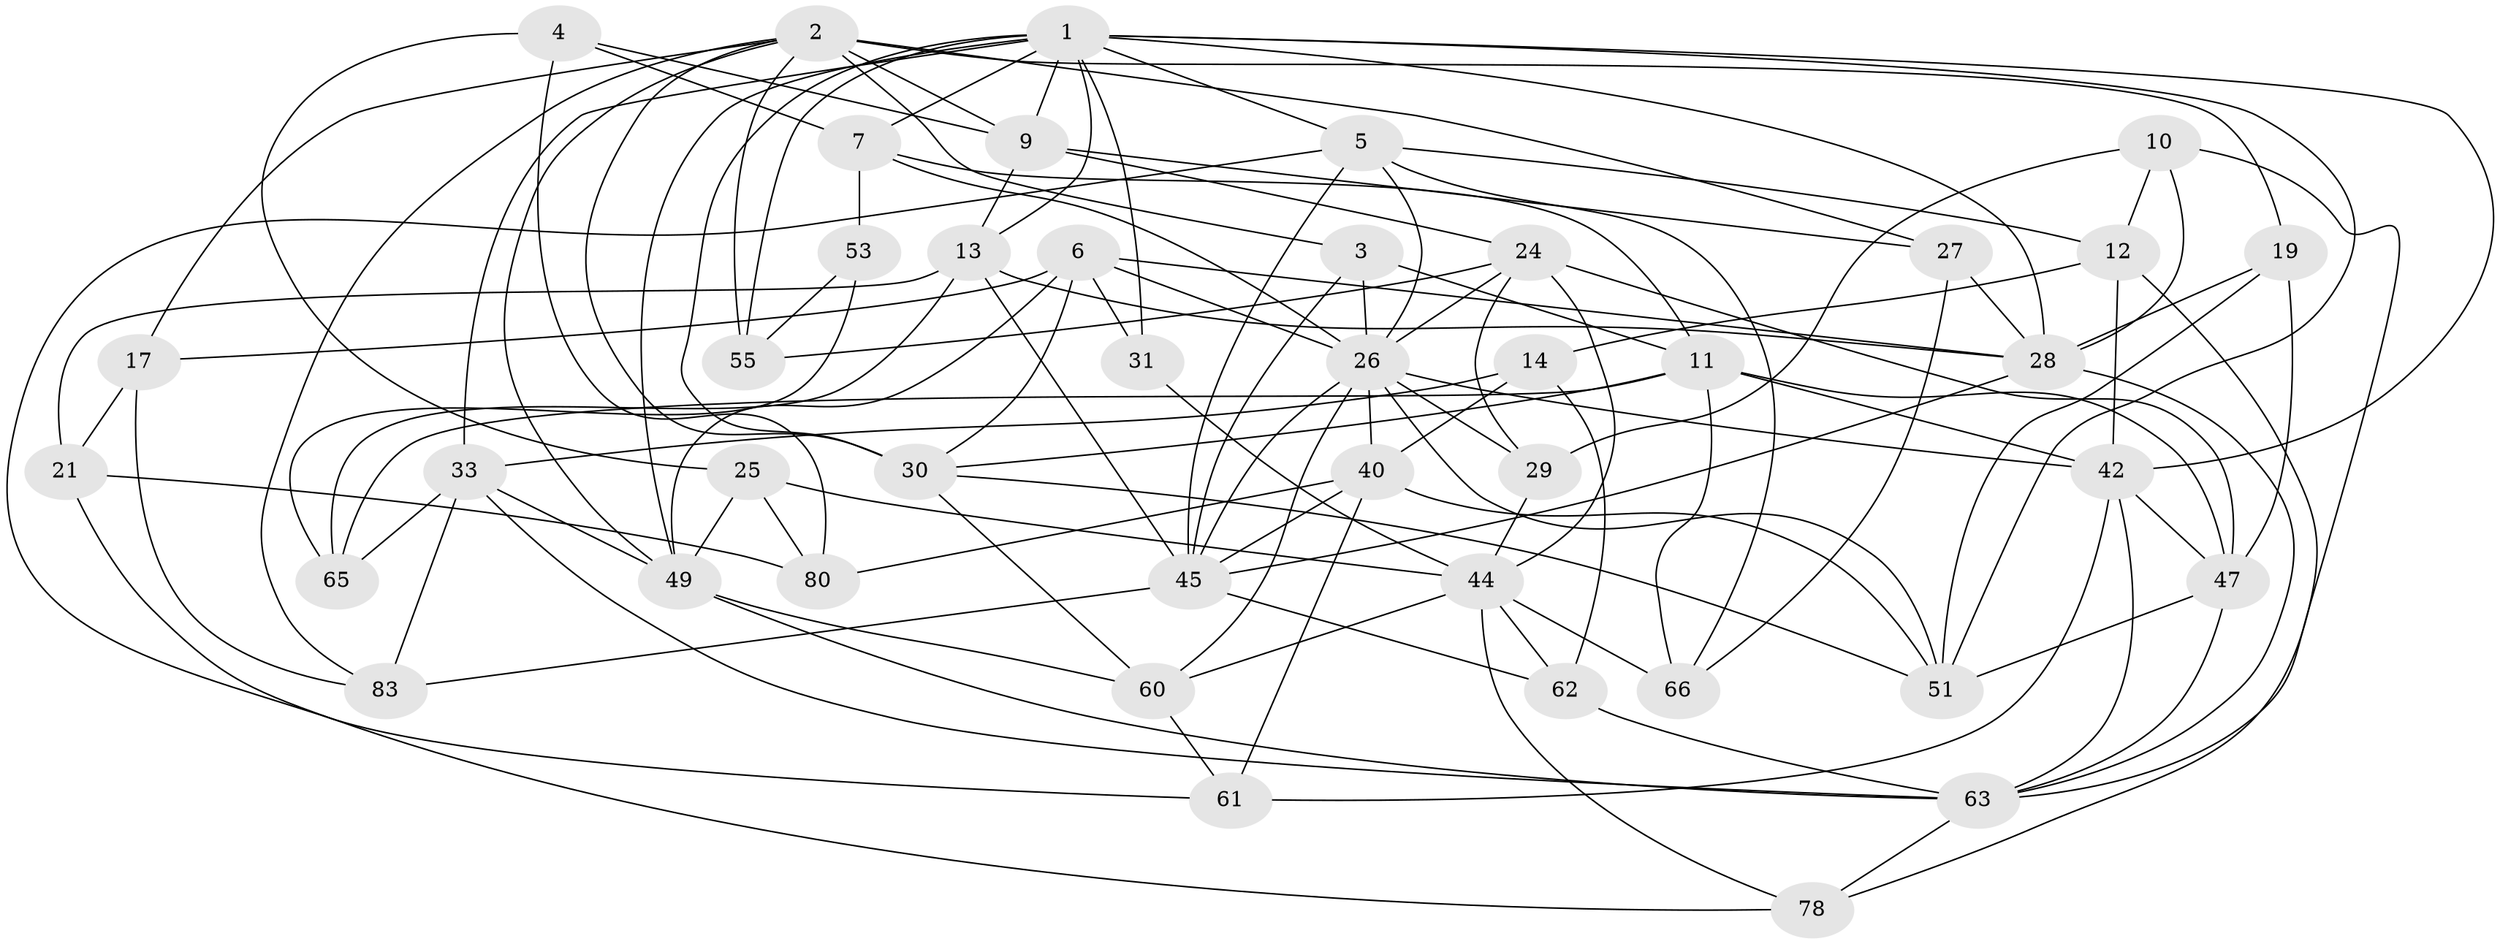 // original degree distribution, {4: 1.0}
// Generated by graph-tools (version 1.1) at 2025/20/03/04/25 18:20:39]
// undirected, 43 vertices, 119 edges
graph export_dot {
graph [start="1"]
  node [color=gray90,style=filled];
  1 [super="+8+67+16"];
  2 [super="+15+18"];
  3;
  4;
  5 [super="+20"];
  6 [super="+35"];
  7 [super="+32+57"];
  9 [super="+46+41"];
  10;
  11 [super="+75+36"];
  12 [super="+38"];
  13 [super="+23"];
  14;
  17;
  19;
  21;
  24 [super="+48+79"];
  25;
  26 [super="+81+72+37"];
  27;
  28 [super="+68+71"];
  29;
  30 [super="+43"];
  31;
  33 [super="+34"];
  40 [super="+70"];
  42 [super="+52"];
  44 [super="+64+69+73"];
  45 [super="+50"];
  47 [super="+59"];
  49 [super="+77"];
  51 [super="+58"];
  53;
  55;
  60 [super="+82"];
  61;
  62;
  63 [super="+85+86"];
  65;
  66;
  78;
  80;
  83;
  1 -- 49;
  1 -- 55;
  1 -- 31 [weight=2];
  1 -- 9 [weight=2];
  1 -- 51;
  1 -- 5;
  1 -- 42;
  1 -- 13;
  1 -- 30;
  1 -- 33;
  1 -- 28;
  1 -- 7;
  2 -- 55;
  2 -- 19;
  2 -- 17;
  2 -- 3;
  2 -- 9 [weight=2];
  2 -- 49;
  2 -- 83;
  2 -- 27;
  2 -- 30;
  3 -- 11;
  3 -- 45;
  3 -- 26;
  4 -- 25;
  4 -- 80;
  4 -- 7;
  4 -- 9;
  5 -- 61;
  5 -- 66;
  5 -- 12;
  5 -- 45;
  5 -- 26;
  6 -- 26;
  6 -- 17;
  6 -- 30;
  6 -- 31;
  6 -- 28;
  6 -- 49;
  7 -- 26 [weight=2];
  7 -- 11 [weight=2];
  7 -- 53 [weight=2];
  9 -- 27;
  9 -- 13;
  9 -- 24;
  10 -- 29;
  10 -- 28;
  10 -- 12;
  10 -- 63;
  11 -- 65;
  11 -- 30;
  11 -- 66;
  11 -- 42;
  11 -- 47;
  12 -- 42 [weight=2];
  12 -- 14;
  12 -- 78;
  13 -- 21;
  13 -- 65;
  13 -- 28;
  13 -- 45;
  14 -- 62;
  14 -- 33;
  14 -- 40;
  17 -- 83;
  17 -- 21;
  19 -- 28;
  19 -- 47;
  19 -- 51;
  21 -- 80;
  21 -- 78;
  24 -- 29;
  24 -- 55;
  24 -- 44;
  24 -- 26;
  24 -- 47;
  25 -- 80;
  25 -- 44;
  25 -- 49;
  26 -- 60;
  26 -- 42;
  26 -- 45;
  26 -- 51;
  26 -- 29;
  26 -- 40;
  27 -- 66;
  27 -- 28;
  28 -- 45;
  28 -- 63;
  29 -- 44;
  30 -- 51;
  30 -- 60;
  31 -- 44;
  33 -- 65;
  33 -- 63;
  33 -- 83;
  33 -- 49;
  40 -- 61;
  40 -- 80;
  40 -- 45;
  40 -- 51;
  42 -- 63;
  42 -- 61;
  42 -- 47;
  44 -- 78;
  44 -- 62;
  44 -- 66;
  44 -- 60;
  45 -- 62;
  45 -- 83;
  47 -- 63;
  47 -- 51;
  49 -- 63;
  49 -- 60 [weight=2];
  53 -- 65;
  53 -- 55;
  60 -- 61;
  62 -- 63;
  63 -- 78;
}
